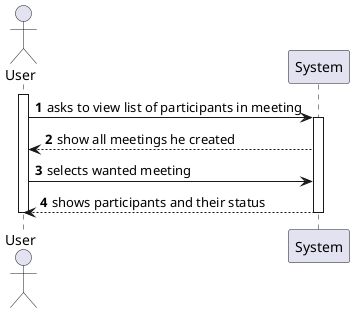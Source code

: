 @startuml
'https://plantuml.com/sequence-diagram

autonumber
actor User as Actor

activate Actor
Actor -> System: asks to view list of participants in meeting
activate System
System--> Actor: show all meetings he created
Actor -> System: selects wanted meeting
System --> Actor:shows participants and their status
deactivate System

deactivate Actor
@enduml